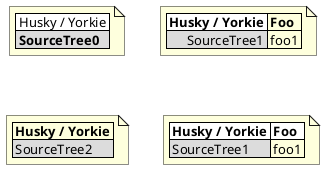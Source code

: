@startuml
note as deepCSS0
  |<#white> Husky / Yorkie |
  |=<#gainsboro> SourceTree0 |
endnote

note as deepCSS1
  |= <#white> Husky / Yorkie |= Foo |
  |<#gainsboro><r> SourceTree1 | foo1 |
endnote

note as deepCSS2
  |= Husky / Yorkie |
  |<#gainsboro> SourceTree2 |
endnote

note as deepCSS3
  <#white>|= Husky / Yorkie |= Foo |
  |<#gainsboro> SourceTree1 | foo1 |
endnote
@enduml

